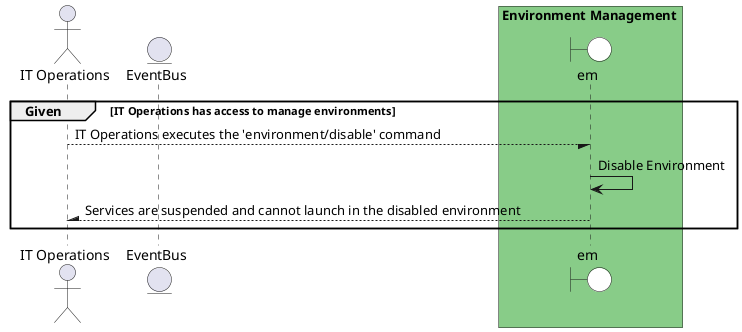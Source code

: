@startuml


actor "IT Operations"


entity EventBus

box Environment Management #88cc88
    boundary em #white
end box


group Given [IT Operations has access to manage environments]

"IT Operations" --/ em: IT Operations executes the &#39;environment/disable&#39; command
"em" -> em: Disable Environment



"IT Operations" /-- em: Services are suspended and cannot launch in the disabled environment


end

@enduml

